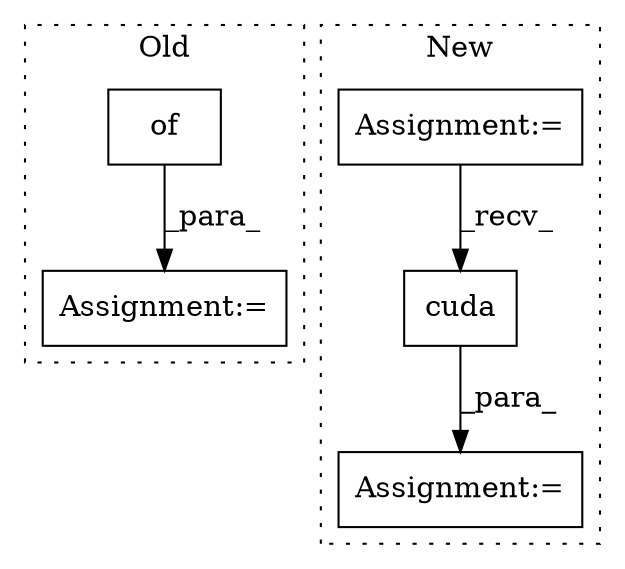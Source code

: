 digraph G {
subgraph cluster0 {
1 [label="of" a="32" s="5875" l="4" shape="box"];
4 [label="Assignment:=" a="7" s="5870" l="1" shape="box"];
label = "Old";
style="dotted";
}
subgraph cluster1 {
2 [label="cuda" a="32" s="5477" l="6" shape="box"];
3 [label="Assignment:=" a="7" s="5471" l="1" shape="box"];
5 [label="Assignment:=" a="7" s="5148" l="1" shape="box"];
label = "New";
style="dotted";
}
1 -> 4 [label="_para_"];
2 -> 3 [label="_para_"];
5 -> 2 [label="_recv_"];
}